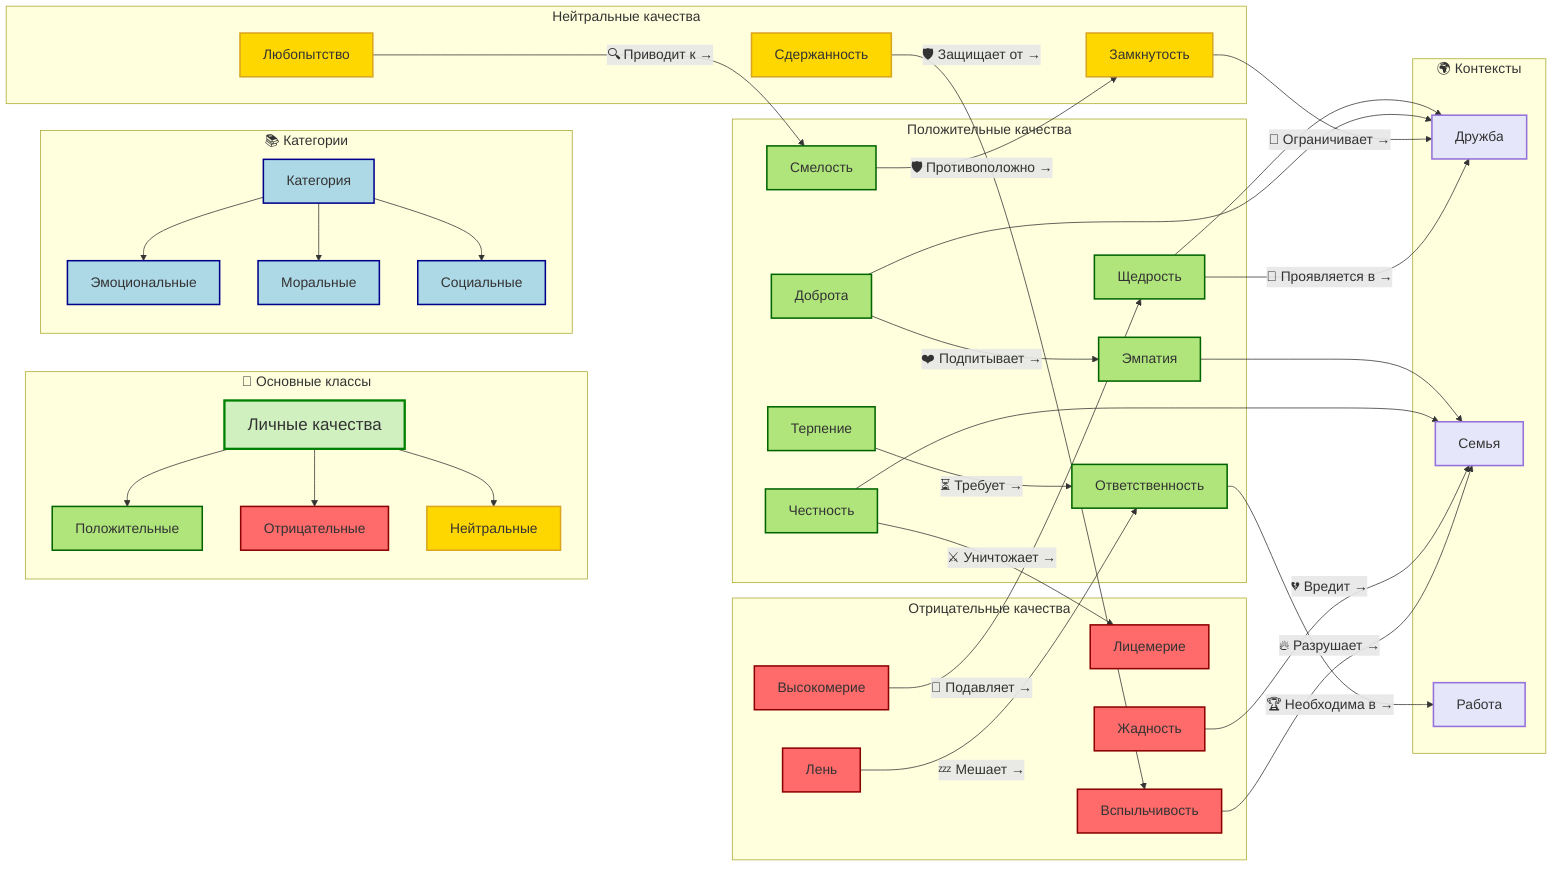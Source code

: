%%{init: {'themeVariables': {'fontSize': '18px', 'spacing': 40}}}%%

graph LR

    classDef bigNode font-size:22px,fill:#D0F0C0,stroke:#008000,stroke-width:3px;
    classDef positive fill:#B0E57C,stroke:#006400,stroke-width:2px;
    classDef negative fill:#FF6B6B,stroke:#8B0000,stroke-width:2px;
    classDef neutral fill:#FFD700,stroke:#DAA520,stroke-width:2px;
    classDef category fill:#ADD8E6,stroke:#00008B,stroke-width:2px;
    classDef context fill:#E6E6FA,stroke:#9370DB,stroke-width:2px;

    subgraph Основные_классы["🌟 Основные классы"]
        A[Личные качества]:::bigNode
        B[Положительные]:::positive
        C[Отрицательные]:::negative
        D[Нейтральные]:::neutral
    end

    subgraph Категории["📚 Категории"]
        T[Категория]:::category
        U[Эмоциональные]:::category
        V[Моральные]:::category
        W[Социальные]:::category
    end

    subgraph Контексты["🌍 Контексты"]
        X[Дружба]:::context
        Y[Семья]:::context
        Z[Работа]:::context
    end

    subgraph Положительные["Положительные качества"]
        E[Доброта]:::positive
        F[Смелость]:::positive
        G[Честность]:::positive
        H[Щедрость]:::positive
        I[Эмпатия]:::positive
        N[Терпение]:::positive
        O[Ответственность]:::positive
    end

    subgraph Отрицательные["Отрицательные качества"]
        J[Лень]:::negative
        K[Лицемерие]:::negative
        L[Жадность]:::negative
        M[Вспыльчивость]:::negative
        P[Высокомерие]:::negative
    end

    subgraph Нейтральные["Нейтральные качества"]
        Q[Сдержанность]:::neutral
        R[Любопытство]:::neutral
        S[Замкнутость]:::neutral
    end

    %% Иерархические связи
    A --> B
    A --> C
    A --> D
    T --> U
    T --> V
    T --> W

    %% Горизонтальные/Контекстные связи
    E -->|"❤️ Подпитывает →"| I
    G -->|"⚔️ Уничтожает →"| K
    H -->|"🎁 Проявляется в →"| X
    J -->|"💤 Мешает →"| O
    R -->|"🔍 Приводит к →"| F
    M -->|"🔥 Разрушает →"| Y
    Q -->|"🛡️ Защищает от →"| M
    S -->|"🚧 Ограничивает →"| X
    P -->|"👑 Подавляет →"| H
    L -->|"💔 Вредит →"| Y
    N -->|"⏳ Требует →"| O
    O -->|"🏆 Необходима в →"| Z
    F -->|"🛡️ Противоположно →"| S

    %% Контекстные связи
    E --> X
    G --> Y
    I --> Y
    H --> X